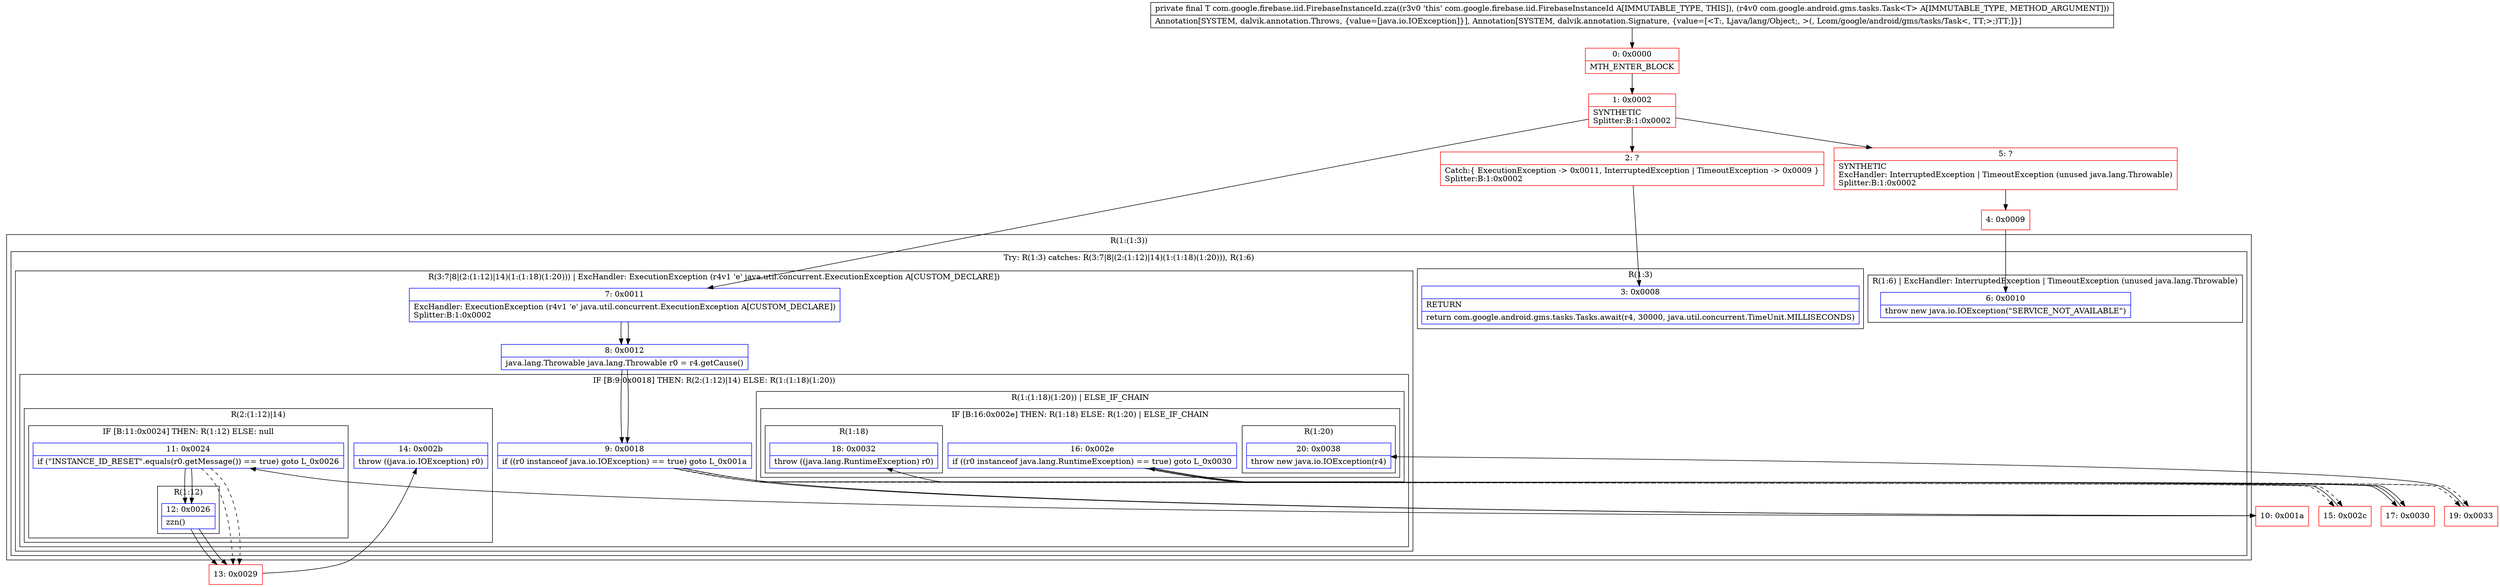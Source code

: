 digraph "CFG forcom.google.firebase.iid.FirebaseInstanceId.zza(Lcom\/google\/android\/gms\/tasks\/Task;)Ljava\/lang\/Object;" {
subgraph cluster_Region_1606871330 {
label = "R(1:(1:3))";
node [shape=record,color=blue];
subgraph cluster_TryCatchRegion_617540435 {
label = "Try: R(1:3) catches: R(3:7|8|(2:(1:12)|14)(1:(1:18)(1:20))), R(1:6)";
node [shape=record,color=blue];
subgraph cluster_Region_432272233 {
label = "R(1:3)";
node [shape=record,color=blue];
Node_3 [shape=record,label="{3\:\ 0x0008|RETURN\l|return com.google.android.gms.tasks.Tasks.await(r4, 30000, java.util.concurrent.TimeUnit.MILLISECONDS)\l}"];
}
subgraph cluster_Region_1361311554 {
label = "R(3:7|8|(2:(1:12)|14)(1:(1:18)(1:20))) | ExcHandler: ExecutionException (r4v1 'e' java.util.concurrent.ExecutionException A[CUSTOM_DECLARE])\l";
node [shape=record,color=blue];
Node_7 [shape=record,label="{7\:\ 0x0011|ExcHandler: ExecutionException (r4v1 'e' java.util.concurrent.ExecutionException A[CUSTOM_DECLARE])\lSplitter:B:1:0x0002\l}"];
Node_8 [shape=record,label="{8\:\ 0x0012|java.lang.Throwable java.lang.Throwable r0 = r4.getCause()\l}"];
subgraph cluster_IfRegion_1964539025 {
label = "IF [B:9:0x0018] THEN: R(2:(1:12)|14) ELSE: R(1:(1:18)(1:20))";
node [shape=record,color=blue];
Node_9 [shape=record,label="{9\:\ 0x0018|if ((r0 instanceof java.io.IOException) == true) goto L_0x001a\l}"];
subgraph cluster_Region_1683011336 {
label = "R(2:(1:12)|14)";
node [shape=record,color=blue];
subgraph cluster_IfRegion_1215149893 {
label = "IF [B:11:0x0024] THEN: R(1:12) ELSE: null";
node [shape=record,color=blue];
Node_11 [shape=record,label="{11\:\ 0x0024|if (\"INSTANCE_ID_RESET\".equals(r0.getMessage()) == true) goto L_0x0026\l}"];
subgraph cluster_Region_1520408397 {
label = "R(1:12)";
node [shape=record,color=blue];
Node_12 [shape=record,label="{12\:\ 0x0026|zzn()\l}"];
}
}
Node_14 [shape=record,label="{14\:\ 0x002b|throw ((java.io.IOException) r0)\l}"];
}
subgraph cluster_Region_846785221 {
label = "R(1:(1:18)(1:20)) | ELSE_IF_CHAIN\l";
node [shape=record,color=blue];
subgraph cluster_IfRegion_705156391 {
label = "IF [B:16:0x002e] THEN: R(1:18) ELSE: R(1:20) | ELSE_IF_CHAIN\l";
node [shape=record,color=blue];
Node_16 [shape=record,label="{16\:\ 0x002e|if ((r0 instanceof java.lang.RuntimeException) == true) goto L_0x0030\l}"];
subgraph cluster_Region_483252226 {
label = "R(1:18)";
node [shape=record,color=blue];
Node_18 [shape=record,label="{18\:\ 0x0032|throw ((java.lang.RuntimeException) r0)\l}"];
}
subgraph cluster_Region_1631521706 {
label = "R(1:20)";
node [shape=record,color=blue];
Node_20 [shape=record,label="{20\:\ 0x0038|throw new java.io.IOException(r4)\l}"];
}
}
}
}
}
subgraph cluster_Region_1734472799 {
label = "R(1:6) | ExcHandler: InterruptedException \| TimeoutException (unused java.lang.Throwable)\l";
node [shape=record,color=blue];
Node_6 [shape=record,label="{6\:\ 0x0010|throw new java.io.IOException(\"SERVICE_NOT_AVAILABLE\")\l}"];
}
}
}
subgraph cluster_Region_1361311554 {
label = "R(3:7|8|(2:(1:12)|14)(1:(1:18)(1:20))) | ExcHandler: ExecutionException (r4v1 'e' java.util.concurrent.ExecutionException A[CUSTOM_DECLARE])\l";
node [shape=record,color=blue];
Node_7 [shape=record,label="{7\:\ 0x0011|ExcHandler: ExecutionException (r4v1 'e' java.util.concurrent.ExecutionException A[CUSTOM_DECLARE])\lSplitter:B:1:0x0002\l}"];
Node_8 [shape=record,label="{8\:\ 0x0012|java.lang.Throwable java.lang.Throwable r0 = r4.getCause()\l}"];
subgraph cluster_IfRegion_1964539025 {
label = "IF [B:9:0x0018] THEN: R(2:(1:12)|14) ELSE: R(1:(1:18)(1:20))";
node [shape=record,color=blue];
Node_9 [shape=record,label="{9\:\ 0x0018|if ((r0 instanceof java.io.IOException) == true) goto L_0x001a\l}"];
subgraph cluster_Region_1683011336 {
label = "R(2:(1:12)|14)";
node [shape=record,color=blue];
subgraph cluster_IfRegion_1215149893 {
label = "IF [B:11:0x0024] THEN: R(1:12) ELSE: null";
node [shape=record,color=blue];
Node_11 [shape=record,label="{11\:\ 0x0024|if (\"INSTANCE_ID_RESET\".equals(r0.getMessage()) == true) goto L_0x0026\l}"];
subgraph cluster_Region_1520408397 {
label = "R(1:12)";
node [shape=record,color=blue];
Node_12 [shape=record,label="{12\:\ 0x0026|zzn()\l}"];
}
}
Node_14 [shape=record,label="{14\:\ 0x002b|throw ((java.io.IOException) r0)\l}"];
}
subgraph cluster_Region_846785221 {
label = "R(1:(1:18)(1:20)) | ELSE_IF_CHAIN\l";
node [shape=record,color=blue];
subgraph cluster_IfRegion_705156391 {
label = "IF [B:16:0x002e] THEN: R(1:18) ELSE: R(1:20) | ELSE_IF_CHAIN\l";
node [shape=record,color=blue];
Node_16 [shape=record,label="{16\:\ 0x002e|if ((r0 instanceof java.lang.RuntimeException) == true) goto L_0x0030\l}"];
subgraph cluster_Region_483252226 {
label = "R(1:18)";
node [shape=record,color=blue];
Node_18 [shape=record,label="{18\:\ 0x0032|throw ((java.lang.RuntimeException) r0)\l}"];
}
subgraph cluster_Region_1631521706 {
label = "R(1:20)";
node [shape=record,color=blue];
Node_20 [shape=record,label="{20\:\ 0x0038|throw new java.io.IOException(r4)\l}"];
}
}
}
}
}
subgraph cluster_Region_1734472799 {
label = "R(1:6) | ExcHandler: InterruptedException \| TimeoutException (unused java.lang.Throwable)\l";
node [shape=record,color=blue];
Node_6 [shape=record,label="{6\:\ 0x0010|throw new java.io.IOException(\"SERVICE_NOT_AVAILABLE\")\l}"];
}
Node_0 [shape=record,color=red,label="{0\:\ 0x0000|MTH_ENTER_BLOCK\l}"];
Node_1 [shape=record,color=red,label="{1\:\ 0x0002|SYNTHETIC\lSplitter:B:1:0x0002\l}"];
Node_2 [shape=record,color=red,label="{2\:\ ?|Catch:\{ ExecutionException \-\> 0x0011, InterruptedException \| TimeoutException \-\> 0x0009 \}\lSplitter:B:1:0x0002\l}"];
Node_4 [shape=record,color=red,label="{4\:\ 0x0009}"];
Node_5 [shape=record,color=red,label="{5\:\ ?|SYNTHETIC\lExcHandler: InterruptedException \| TimeoutException (unused java.lang.Throwable)\lSplitter:B:1:0x0002\l}"];
Node_10 [shape=record,color=red,label="{10\:\ 0x001a}"];
Node_13 [shape=record,color=red,label="{13\:\ 0x0029}"];
Node_15 [shape=record,color=red,label="{15\:\ 0x002c}"];
Node_17 [shape=record,color=red,label="{17\:\ 0x0030}"];
Node_19 [shape=record,color=red,label="{19\:\ 0x0033}"];
MethodNode[shape=record,label="{private final T com.google.firebase.iid.FirebaseInstanceId.zza((r3v0 'this' com.google.firebase.iid.FirebaseInstanceId A[IMMUTABLE_TYPE, THIS]), (r4v0 com.google.android.gms.tasks.Task\<T\> A[IMMUTABLE_TYPE, METHOD_ARGUMENT]))  | Annotation[SYSTEM, dalvik.annotation.Throws, \{value=[java.io.IOException]\}], Annotation[SYSTEM, dalvik.annotation.Signature, \{value=[\<T:, Ljava\/lang\/Object;, \>(, Lcom\/google\/android\/gms\/tasks\/Task\<, TT;\>;)TT;]\}]\l}"];
MethodNode -> Node_0;
Node_7 -> Node_8;
Node_8 -> Node_9;
Node_9 -> Node_10;
Node_9 -> Node_15[style=dashed];
Node_11 -> Node_12;
Node_11 -> Node_13[style=dashed];
Node_12 -> Node_13;
Node_16 -> Node_17;
Node_16 -> Node_19[style=dashed];
Node_7 -> Node_8;
Node_8 -> Node_9;
Node_9 -> Node_10;
Node_9 -> Node_15[style=dashed];
Node_11 -> Node_12;
Node_11 -> Node_13[style=dashed];
Node_12 -> Node_13;
Node_16 -> Node_17;
Node_16 -> Node_19[style=dashed];
Node_0 -> Node_1;
Node_1 -> Node_2;
Node_1 -> Node_7;
Node_1 -> Node_5;
Node_2 -> Node_3;
Node_4 -> Node_6;
Node_5 -> Node_4;
Node_10 -> Node_11;
Node_13 -> Node_14;
Node_15 -> Node_16;
Node_17 -> Node_18;
Node_19 -> Node_20;
}

